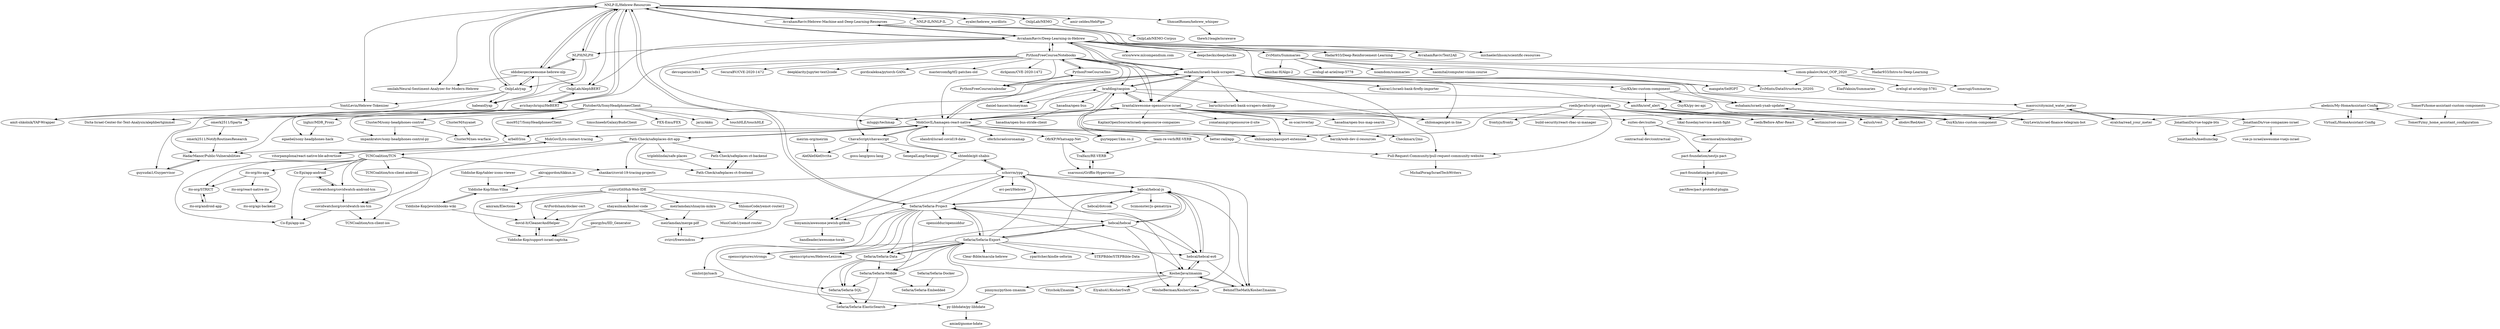 digraph G {
"NNLP-IL/Hebrew-Resources" -> "NLPH/NLPH"
"NNLP-IL/Hebrew-Resources" -> "iddoberger/awesome-hebrew-nlp"
"NNLP-IL/Hebrew-Resources" -> "OnlpLab/yap"
"NNLP-IL/Hebrew-Resources" -> "avichaychriqui/HeBERT"
"NNLP-IL/Hebrew-Resources" -> "NNLP-IL/NNLP-IL"
"NNLP-IL/Hebrew-Resources" -> "eyaler/hebrew_wordlists"
"NNLP-IL/Hebrew-Resources" -> "omilab/Neural-Sentiment-Analyzer-for-Modern-Hebrew"
"NNLP-IL/Hebrew-Resources" -> "OnlpLab/AlephBERT"
"NNLP-IL/Hebrew-Resources" -> "YontiLevin/Hebrew-Tokenizer"
"NNLP-IL/Hebrew-Resources" -> "AvrahamRaviv/Hebrew-Machine-and-Deep-Learning-Resources"
"NNLP-IL/Hebrew-Resources" -> "OnlpLab/NEMO"
"NNLP-IL/Hebrew-Resources" -> "Sefaria/Sefaria-Project"
"NNLP-IL/Hebrew-Resources" -> "amir-zeldes/HebPipe"
"NNLP-IL/Hebrew-Resources" -> "AvrahamRaviv/Deep-Learning-in-Hebrew"
"NNLP-IL/Hebrew-Resources" -> "ShmuelRonen/hebrew_whisper"
"hebcal/hebcal" -> "hebcal/hebcal-js"
"hebcal/hebcal" -> "MosheBerman/KosherCocoa"
"hebcal/hebcal" -> "Sefaria/Sefaria-Export"
"hebcal/hebcal" -> "Sefaria/Sefaria-Data"
"hebcal/hebcal" -> "hebcal/hebcal-es6"
"lzghzr/MDR_Proxy" -> "egaebel/sony-headphones-hack"
"brafdlog/caspion" -> "eshaham/israeli-bank-scrapers"
"brafdlog/caspion" -> "eshaham/israeli-ynab-updater"
"brafdlog/caspion" -> "daniel-hauser/moneyman"
"brafdlog/caspion" -> "shilomagen/passport-extension"
"brafdlog/caspion" -> "lirantal/awesome-opensource-israel"
"brafdlog/caspion" -> "hasadna/open-bus"
"brafdlog/caspion" -> "baruchiro/israeli-bank-scrapers-desktop"
"hebcal/hebcal-js" -> "hebcal/dotcom"
"hebcal/hebcal-js" -> "hebcal/hebcal"
"hebcal/hebcal-js" -> "hebcal/hebcal-es6"
"hebcal/hebcal-js" -> "Scimonster/js-gematriya"
"hebcal/hebcal-js" -> "Sefaria/Sefaria-Project"
"hebcal/hebcal-js" -> "BehindTheMath/KosherZmanim"
"lirantal/awesome-opensource-israel" -> "eshaham/israeli-bank-scrapers"
"lirantal/awesome-opensource-israel" -> "brafdlog/caspion"
"lirantal/awesome-opensource-israel" -> "hasadna/open-bus-map-search"
"lirantal/awesome-opensource-israel" -> "KaplanOpenSource/israeli-opensource-companies"
"lirantal/awesome-opensource-israel" -> "shilomagen/passport-extension"
"lirantal/awesome-opensource-israel" -> "yonatanmgr/opensource-il-site"
"lirantal/awesome-opensource-israel" -> "os-scar/overlay"
"lirantal/awesome-opensource-israel" -> "MohGovIL/hamagen-react-native"
"lirantal/awesome-opensource-israel" -> "guytepper/1km.co.il"
"lirantal/awesome-opensource-israel" -> "suites-dev/suites"
"lirantal/awesome-opensource-israel" -> "JonathanDn/vue-companies-israel"
"lirantal/awesome-opensource-israel" -> "shilomagen/get-in-line"
"lirantal/awesome-opensource-israel" -> "mluggy/techmap"
"lirantal/awesome-opensource-israel" -> "Pull-Request-Community/pull-request-community-website"
"shteeble/git-shabis" -> "schorrm/ypp"
"shteeble/git-shabis" -> "binyamin/awesome-jewish-github"
"Tralfazz/RE-VERB" -> "ssaroussi/Griffin-Hypervisor"
"VirtualL/HomeAssistant-Config" -> "abeksis/My-HomeAssistant-Config"
"abeksis/My-HomeAssistant-Config" -> "VirtualL/HomeAssistant-Config"
"abeksis/My-HomeAssistant-Config" -> "TomerFi/my_home_assistant_configuration"
"abeksis/My-HomeAssistant-Config" -> "abeksis/My-HomeAssistant-Config"
"abeksis/My-HomeAssistant-Config" -> "eyalcha/read_your_meter"
"ChavaScript/chavascript" -> "SenegalLang/Senegal" ["e"=1]
"ChavaScript/chavascript" -> "MohGovIL/hamagen-react-native"
"ChavaScript/chavascript" -> "gosu-lang/gosu-lang" ["e"=1]
"ChavaScript/chavascript" -> "shteeble/git-shabis"
"ChavaScript/chavascript" -> "AlefAlefAlef/ivrita"
"ZviMints/Summaries" -> "noamdom/summaries"
"ZviMints/Summaries" -> "naomital/computer-vision-course"
"ZviMints/Summaries" -> "ZviMints/DataStructures_2020S"
"ZviMints/Summaries" -> "amichai-H/Algo-2"
"ZviMints/Summaries" -> "erelsgl-at-ariel/oop-5778"
"ZviMints/Summaries" -> "simon-pikalov/Ariel_OOP_2020"
"GuyLewin/israel-finance-telegram-bot" -> "eshaham/israeli-ynab-updater"
"PythonFreeCourse/lms" -> "PythonFreeCourse/calendar"
"PythonFreeCourse/lms" -> "PythonFreeCourse/Notebooks"
"schorrm/ypp" -> "binyamin/awesome-jewish-github"
"schorrm/ypp" -> "shteeble/git-shabis"
"schorrm/ypp" -> "Yiddishe-Kop/Shas-Vilna"
"schorrm/ypp" -> "MosheBerman/KosherCocoa"
"schorrm/ypp" -> "KosherJava/zmanim"
"schorrm/ypp" -> "hebcal/hebcal-js"
"schorrm/ypp" -> "BehindTheMath/KosherZmanim"
"schorrm/ypp" -> "avi-perl/Hebrew"
"NLPH/NLPH" -> "iddoberger/awesome-hebrew-nlp"
"NLPH/NLPH" -> "NNLP-IL/Hebrew-Resources"
"NLPH/NLPH" -> "habeanf/yap"
"NLPH/NLPH" -> "OnlpLab/yap"
"OnlpLab/yap" -> "amit-shkolnik/YAP-Wrapper"
"OnlpLab/yap" -> "habeanf/yap"
"OnlpLab/yap" -> "iddoberger/awesome-hebrew-nlp"
"OnlpLab/yap" -> "YontiLevin/Hebrew-Tokenizer"
"OnlpLab/yap" -> "NNLP-IL/Hebrew-Resources"
"arbel03/os" -> "HadarManor/Public-Vulnerabilities"
"eshaham/israeli-ynab-updater" -> "GuyLewin/israel-finance-telegram-bot"
"team-re-verb/RE-VERB" -> "Tralfazz/RE-VERB"
"TomerFi/home-assistant-custom-components" -> "TomerFi/my_home_assistant_configuration"
"pinnymz/python-zmanim" -> "py-libhdate/py-libhdate"
"BehindTheMath/KosherZmanim" -> "KosherJava/zmanim"
"JonathanDn/vue-toggle-btn" -> "JonathanDn/mediumclap"
"YontiLevin/Hebrew-Tokenizer" -> "amit-shkolnik/YAP-Wrapper"
"ssaroussi/Griffin-Hypervisor" -> "Tralfazz/RE-VERB"
"Sefaria/Sefaria-Docker" -> "Sefaria/Sefaria-Embedded"
"Yiddishe-Kop/Shas-Vilna" -> "Yiddishe-Kop/jewishbooks-wiki"
"TCNCoalition/TCN" -> "ito-org/ito-app"
"TCNCoalition/TCN" -> "TCNCoalition/tcn-client-ios"
"TCNCoalition/TCN" -> "shankari/covid-19-tracing-projects"
"TCNCoalition/TCN" -> "Co-Epi/app-ios"
"TCNCoalition/TCN" -> "covidwatchorg/covidwatch-ios-tcn"
"TCNCoalition/TCN" -> "TCNCoalition/tcn-client-android"
"TCNCoalition/TCN" -> "ito-org/STRICT"
"TCNCoalition/TCN" -> "Co-Epi/app-android"
"TCNCoalition/TCN" -> "covidwatchorg/covidwatch-android-tcn"
"Sefaria/Sefaria-Project" -> "Sefaria/Sefaria-Export"
"Sefaria/Sefaria-Project" -> "Sefaria/Sefaria-Data"
"Sefaria/Sefaria-Project" -> "hebcal/hebcal-js"
"Sefaria/Sefaria-Project" -> "Sefaria/Sefaria-Mobile"
"Sefaria/Sefaria-Project" -> "hebcal/hebcal"
"Sefaria/Sefaria-Project" -> "KosherJava/zmanim"
"Sefaria/Sefaria-Project" -> "schorrm/ypp"
"Sefaria/Sefaria-Project" -> "openscriptures/strongs" ["e"=1]
"Sefaria/Sefaria-Project" -> "Sefaria/Sefaria-SQL"
"Sefaria/Sefaria-Project" -> "NNLP-IL/Hebrew-Resources"
"Sefaria/Sefaria-Project" -> "binyamin/awesome-jewish-github"
"Sefaria/Sefaria-Project" -> "hebcal/hebcal-es6"
"Sefaria/Sefaria-Project" -> "opensiddur/opensiddur"
"Sefaria/Sefaria-Project" -> "simlist/pyluach"
"Sefaria/Sefaria-Project" -> "openscriptures/HebrewLexicon" ["e"=1]
"binyamin/awesome-jewish-github" -> "bandleader/awesome-torah"
"Plutoberth/SonyHeadphonesClient" -> "mos9527/SonyHeadphonesClient"
"Plutoberth/SonyHeadphonesClient" -> "ClusterM/sony-headphones-control"
"Plutoberth/SonyHeadphonesClient" -> "impankratov/sony-headphones-control-py"
"Plutoberth/SonyHeadphonesClient" -> "HadarManor/Public-Vulnerabilities"
"Plutoberth/SonyHeadphonesClient" -> "timschneeb/GalaxyBudsClient" ["e"=1]
"Plutoberth/SonyHeadphonesClient" -> "lzghzr/MDR_Proxy"
"Plutoberth/SonyHeadphonesClient" -> "guysudai1/Guypervisor"
"Plutoberth/SonyHeadphonesClient" -> "egaebel/sony-headphones-hack"
"Plutoberth/SonyHeadphonesClient" -> "FEX-Emu/FEX" ["e"=1]
"Plutoberth/SonyHeadphonesClient" -> "jariz/Akku"
"Plutoberth/SonyHeadphonesClient" -> "MohGovIL/hamagen-react-native"
"Plutoberth/SonyHeadphonesClient" -> "omerk2511/Sparta"
"Plutoberth/SonyHeadphonesClient" -> "arbel03/os"
"Plutoberth/SonyHeadphonesClient" -> "touchHLE/touchHLE" ["e"=1]
"roeib/JavaScript-snippets" -> "roeib/Before-After-React"
"roeib/JavaScript-snippets" -> "Pull-Request-Community/pull-request-community-website"
"roeib/JavaScript-snippets" -> "MohGovIL/hamagen-react-native"
"roeib/JavaScript-snippets" -> "JonathanDn/vue-companies-israel"
"roeib/JavaScript-snippets" -> "testimio/root-cause"
"roeib/JavaScript-snippets" -> "ealush/vest" ["e"=1]
"roeib/JavaScript-snippets" -> "frontyjs/fronty"
"roeib/JavaScript-snippets" -> "build-security/react-rbac-ui-manager"
"roeib/JavaScript-snippets" -> "barzik/web-dev-il-resources"
"roeib/JavaScript-snippets" -> "tikal-fuseday/service-mesh-fight" ["e"=1]
"MohGovIL/hamagen-react-native" -> "eshaham/israeli-bank-scrapers"
"MohGovIL/hamagen-react-native" -> "ChavaScript/chavascript"
"MohGovIL/hamagen-react-native" -> "brafdlog/caspion"
"MohGovIL/hamagen-react-native" -> "Path-Check/safeplaces-dct-app"
"MohGovIL/hamagen-react-native" -> "idandrd/israel-covid19-data"
"MohGovIL/hamagen-react-native" -> "shilomagen/passport-extension"
"MohGovIL/hamagen-react-native" -> "guytepper/1km.co.il"
"MohGovIL/hamagen-react-native" -> "lirantal/awesome-opensource-israel"
"MohGovIL/hamagen-react-native" -> "shteeble/git-shabis"
"MohGovIL/hamagen-react-native" -> "oferb/israelcoronamap"
"MohGovIL/hamagen-react-native" -> "better-rail/app"
"MohGovIL/hamagen-react-native" -> "barzik/web-dev-il-resources"
"MohGovIL/hamagen-react-native" -> "MohGovIL/rn-contact-tracing"
"MohGovIL/hamagen-react-native" -> "arbel03/os"
"MohGovIL/hamagen-react-native" -> "OfirKP/Whatsapp-Net"
"hebcal/hebcal-es6" -> "hebcal/hebcal-js"
"hebcal/hebcal-es6" -> "KosherJava/zmanim"
"hebcal/hebcal-es6" -> "BehindTheMath/KosherZmanim"
"maorcc/citymind_water_meter" -> "eyalcha/read_your_meter"
"maorcc/citymind_water_meter" -> "GuyKh/ims-custom-component"
"shayaulman/kosher-code" -> "meirlamdan/merge-pdf"
"shayaulman/kosher-code" -> "dovid-lt/CleanerAndHelper"
"MohGovIL/rn-contact-tracing" -> "vitorpamplona/react-native-ble-advertiser"
"ClusterM/sony-headphones-control" -> "impankratov/sony-headphones-control-py"
"ClusterM/sony-headphones-control" -> "ClusterM/nes-warface"
"covidwatchorg/covidwatch-android-tcn" -> "Co-Epi/app-android"
"covidwatchorg/covidwatch-android-tcn" -> "covidwatchorg/covidwatch-ios-tcn"
"simon-pikalov/Ariel_OOP_2020" -> "erelsgl-at-ariel/cpp-5781"
"simon-pikalov/Ariel_OOP_2020" -> "ZviMints/DataStructures_2020S"
"simon-pikalov/Ariel_OOP_2020" -> "omerugi/Summaries"
"simon-pikalov/Ariel_OOP_2020" -> "EladVaknin/Summaries"
"Path-Check/safeplaces-dct-app" -> "tripleblindai/safe-places"
"Path-Check/safeplaces-dct-app" -> "Path-Check/safeplaces-ct-frontend"
"Path-Check/safeplaces-dct-app" -> "Path-Check/safeplaces-ct-backend"
"Path-Check/safeplaces-dct-app" -> "TCNCoalition/TCN"
"Path-Check/safeplaces-dct-app" -> "MohGovIL/hamagen-react-native"
"Path-Check/safeplaces-dct-app" -> "shankari/covid-19-tracing-projects"
"Path-Check/safeplaces-dct-app" -> "covidwatchorg/covidwatch-ios-tcn"
"tripleblindai/safe-places" -> "Path-Check/safeplaces-ct-frontend"
"Path-Check/safeplaces-ct-frontend" -> "Path-Check/safeplaces-ct-backend"
"Yiddishe-Kop/jewishbooks-wiki" -> "Yiddishe-Kop/Shas-Vilna"
"Yiddishe-Kop/jewishbooks-wiki" -> "dovid-lt/CleanerAndHelper"
"omerk2511/Sparta" -> "HadarManor/Public-Vulnerabilities"
"omerk2511/Sparta" -> "omerk2511/NotifyRoutinesResearch"
"eyalcha/read_your_meter" -> "maorcc/citymind_water_meter"
"vitorpamplona/react-native-ble-advertiser" -> "MohGovIL/rn-contact-tracing"
"covidwatchorg/covidwatch-ios-tcn" -> "Co-Epi/app-ios"
"covidwatchorg/covidwatch-ios-tcn" -> "TCNCoalition/tcn-client-ios"
"simlist/pyluach" -> "py-libhdate/py-libhdate"
"Yiddishe-Kop/tabler-icons-viewer" -> "Yiddishe-Kop/Shas-Vilna"
"MusiCode1/yemot-router" -> "ShlomoCode/yemot-router2"
"OfirKP/Whatsapp-Net" -> "Tralfazz/RE-VERB"
"OfirKP/Whatsapp-Net" -> "ssaroussi/Griffin-Hypervisor"
"HadarManor/Public-Vulnerabilities" -> "guysudai1/Guypervisor"
"ito-org/ito-app" -> "ito-org/react-native-ito"
"ito-org/ito-app" -> "ito-org/api-backend"
"ito-org/ito-app" -> "ito-org/STRICT"
"omerk2511/NotifyRoutinesResearch" -> "HadarManor/Public-Vulnerabilities"
"georgybu/IID_Generator" -> "Yiddishe-Kop/support-israel-captcha"
"ito-org/android-app" -> "ito-org/STRICT"
"ito-org/STRICT" -> "ito-org/android-app"
"Co-Epi/app-android" -> "covidwatchorg/covidwatch-android-tcn"
"Co-Epi/app-android" -> "Co-Epi/app-ios"
"guysudai1/Guypervisor" -> "HadarManor/Public-Vulnerabilities"
"Path-Check/safeplaces-ct-backend" -> "Path-Check/safeplaces-ct-frontend"
"ito-org/react-native-ito" -> "ito-org/api-backend"
"zvizvi/GitHub-Web-IDE" -> "shayaulman/kosher-code"
"zvizvi/GitHub-Web-IDE" -> "dovid-lt/CleanerAndHelper"
"zvizvi/GitHub-Web-IDE" -> "Yiddishe-Kop/support-israel-captcha"
"zvizvi/GitHub-Web-IDE" -> "zvizvi/freewindcss"
"zvizvi/GitHub-Web-IDE" -> "meirlamdan/shnayim-mikra"
"zvizvi/GitHub-Web-IDE" -> "ShlomoCode/yemot-router2"
"zvizvi/GitHub-Web-IDE" -> "amiram/Elections"
"AvrahamRaviv/Deep-Learning-in-Hebrew" -> "AvrahamRaviv/Hebrew-Machine-and-Deep-Learning-Resources"
"AvrahamRaviv/Deep-Learning-in-Hebrew" -> "PythonFreeCourse/Notebooks"
"AvrahamRaviv/Deep-Learning-in-Hebrew" -> "NNLP-IL/Hebrew-Resources"
"AvrahamRaviv/Deep-Learning-in-Hebrew" -> "avichaychriqui/HeBERT"
"AvrahamRaviv/Deep-Learning-in-Hebrew" -> "ZviMints/Summaries"
"AvrahamRaviv/Deep-Learning-in-Hebrew" -> "eshaham/israeli-bank-scrapers"
"AvrahamRaviv/Deep-Learning-in-Hebrew" -> "NLPH/NLPH"
"AvrahamRaviv/Deep-Learning-in-Hebrew" -> "lirantal/awesome-opensource-israel"
"AvrahamRaviv/Deep-Learning-in-Hebrew" -> "orico/www.mlcompendium.com" ["e"=1]
"AvrahamRaviv/Deep-Learning-in-Hebrew" -> "deepchecks/deepchecks" ["e"=1]
"AvrahamRaviv/Deep-Learning-in-Hebrew" -> "AvrahamRaviv/Text2All"
"AvrahamRaviv/Deep-Learning-in-Hebrew" -> "mangate/SelfGPT"
"AvrahamRaviv/Deep-Learning-in-Hebrew" -> "michaelerlihson/scientific-resources"
"AvrahamRaviv/Deep-Learning-in-Hebrew" -> "OnlpLab/AlephBERT"
"AvrahamRaviv/Deep-Learning-in-Hebrew" -> "Hadar933/Deep-Reinforcement-Learning"
"pact-foundation/nestjs-pact" -> "pact-foundation/pact-plugins"
"JonathanDn/vue-companies-israel" -> "vue-js-israel/awesome-vuejs-israel"
"JonathanDn/vue-companies-israel" -> "JonathanDn/mediumclap"
"better-rail/app" -> "Pull-Request-Community/pull-request-community-website"
"omermorad/mockingbird" -> "pact-foundation/nestjs-pact"
"avichaychriqui/HeBERT" -> "OnlpLab/AlephBERT"
"avichaychriqui/HeBERT" -> "Dicta-Israel-Center-for-Text-Analysis/alephbertgimmel"
"avichaychriqui/HeBERT" -> "NNLP-IL/Hebrew-Resources"
"OnlpLab/AlephBERT" -> "avichaychriqui/HeBERT"
"OnlpLab/AlephBERT" -> "Dicta-Israel-Center-for-Text-Analysis/alephbertgimmel"
"PythonFreeCourse/calendar" -> "PythonFreeCourse/lms"
"OnlpLab/NEMO" -> "OnlpLab/NEMO-Corpus"
"Pull-Request-Community/pull-request-community-website" -> "MichalPorag/IsraelTechWriters"
"dovid-lt/CleanerAndHelper" -> "Yiddishe-Kop/support-israel-captcha"
"pact-foundation/pact-plugins" -> "pactflow/pact-protobuf-plugin"
"Sefaria/Sefaria-Export" -> "Sefaria/Sefaria-Project"
"Sefaria/Sefaria-Export" -> "Sefaria/Sefaria-Data"
"Sefaria/Sefaria-Export" -> "Sefaria/Sefaria-SQL"
"Sefaria/Sefaria-Export" -> "hebcal/hebcal"
"Sefaria/Sefaria-Export" -> "KosherJava/zmanim"
"Sefaria/Sefaria-Export" -> "openscriptures/strongs" ["e"=1]
"Sefaria/Sefaria-Export" -> "hebcal/hebcal-js"
"Sefaria/Sefaria-Export" -> "Sefaria/Sefaria-Mobile"
"Sefaria/Sefaria-Export" -> "Clear-Bible/macula-hebrew" ["e"=1]
"Sefaria/Sefaria-Export" -> "schorrm/ypp"
"Sefaria/Sefaria-Export" -> "openscriptures/HebrewLexicon" ["e"=1]
"Sefaria/Sefaria-Export" -> "Sefaria/Sefaria-ElasticSearch"
"Sefaria/Sefaria-Export" -> "hebcal/hebcal-es6"
"Sefaria/Sefaria-Export" -> "yparitcher/kindle-seforim"
"Sefaria/Sefaria-Export" -> "STEPBible/STEPBible-Data" ["e"=1]
"suites-dev/suites" -> "omermorad/mockingbird"
"suites-dev/suites" -> "contractual-dev/contractual"
"suites-dev/suites" -> "pact-foundation/nestjs-pact"
"KosherJava/zmanim" -> "BehindTheMath/KosherZmanim"
"KosherJava/zmanim" -> "MosheBerman/KosherCocoa"
"KosherJava/zmanim" -> "pinnymz/python-zmanim"
"KosherJava/zmanim" -> "Yitzchok/Zmanim"
"KosherJava/zmanim" -> "hebcal/hebcal-es6"
"KosherJava/zmanim" -> "Elyahu41/KosherSwift"
"Sefaria/Sefaria-SQL" -> "Sefaria/Sefaria-ElasticSearch"
"Sefaria/Sefaria-Mobile" -> "Sefaria/Sefaria-Embedded"
"Sefaria/Sefaria-Mobile" -> "Sefaria/Sefaria-ElasticSearch"
"Sefaria/Sefaria-Mobile" -> "Sefaria/Sefaria-SQL"
"zvizvi/freewindcss" -> "meirlamdan/merge-pdf"
"ClusterM/tuyanet" -> "ClusterM/nes-warface"
"pactflow/pact-protobuf-plugin" -> "pact-foundation/pact-plugins"
"AriFordsham/docker-cert" -> "dovid-lt/CleanerAndHelper"
"os-scar/overlay" -> "Checkmarx/2ms"
"AvrahamRaviv/Hebrew-Machine-and-Deep-Learning-Resources" -> "AvrahamRaviv/Deep-Learning-in-Hebrew"
"AvrahamRaviv/Hebrew-Machine-and-Deep-Learning-Resources" -> "Hadar933/Deep-Reinforcement-Learning"
"AvrahamRaviv/Hebrew-Machine-and-Deep-Learning-Resources" -> "AvrahamRaviv/Text2All"
"AvrahamRaviv/Hebrew-Machine-and-Deep-Learning-Resources" -> "NNLP-IL/Hebrew-Resources"
"AvrahamRaviv/Hebrew-Machine-and-Deep-Learning-Resources" -> "michaelerlihson/scientific-resources"
"Sefaria/Sefaria-Data" -> "Sefaria/Sefaria-SQL"
"Sefaria/Sefaria-Data" -> "Sefaria/Sefaria-Export"
"Sefaria/Sefaria-Data" -> "Sefaria/Sefaria-ElasticSearch"
"Sefaria/Sefaria-Data" -> "Sefaria/Sefaria-Mobile"
"Hadar933/Deep-Reinforcement-Learning" -> "Hadar933/Intro-to-Deep-Learning"
"GuyKh/ims-custom-component" -> "amitfin/oref_alert"
"py-libhdate/py-libhdate" -> "amiad/gnome-hdate"
"meirlamdan/merge-pdf" -> "zvizvi/freewindcss"
"ShlomoCode/yemot-router2" -> "MusiCode1/yemot-router"
"hasadna/open-bus" -> "hasadna/open-bus-stride-client"
"shilomagen/passport-extension" -> "brafdlog/caspion"
"akivajgordon/tikkun.io" -> "Yiddishe-Kop/Shas-Vilna"
"meirlamdan/shnayim-mikra" -> "meirlamdan/merge-pdf"
"meirlamdan/shnayim-mikra" -> "Yiddishe-Kop/support-israel-captcha"
"GuyKh/iec-custom-component" -> "GuyKh/ims-custom-component"
"GuyKh/iec-custom-component" -> "GuyKh/py-iec-api"
"GuyKh/iec-custom-component" -> "amitfin/oref_alert"
"GuyKh/iec-custom-component" -> "maorcc/citymind_water_meter"
"amitfin/oref_alert" -> "GuyKh/ims-custom-component"
"amitfin/oref_alert" -> "idodov/RedAlert"
"ShmuelRonen/hebrew_whisper" -> "thewh1teagle/israwave"
"Yiddishe-Kop/support-israel-captcha" -> "dovid-lt/CleanerAndHelper"
"PythonFreeCourse/Notebooks" -> "PythonFreeCourse/lms"
"PythonFreeCourse/Notebooks" -> "AvrahamRaviv/Deep-Learning-in-Hebrew"
"PythonFreeCourse/Notebooks" -> "PythonFreeCourse/calendar"
"PythonFreeCourse/Notebooks" -> "devsuperior/sds1" ["e"=1]
"PythonFreeCourse/Notebooks" -> "SecuraBV/CVE-2020-1472" ["e"=1]
"PythonFreeCourse/Notebooks" -> "lirantal/awesome-opensource-israel"
"PythonFreeCourse/Notebooks" -> "MohGovIL/hamagen-react-native"
"PythonFreeCourse/Notebooks" -> "deepklarity/jupyter-text2code" ["e"=1]
"PythonFreeCourse/Notebooks" -> "brafdlog/caspion"
"PythonFreeCourse/Notebooks" -> "gordicaleksa/pytorch-GANs" ["e"=1]
"PythonFreeCourse/Notebooks" -> "eshaham/israeli-bank-scrapers"
"PythonFreeCourse/Notebooks" -> "mastercomfig/tf2-patches-old" ["e"=1]
"PythonFreeCourse/Notebooks" -> "mluggy/techmap"
"PythonFreeCourse/Notebooks" -> "dirkjanm/CVE-2020-1472" ["e"=1]
"PythonFreeCourse/Notebooks" -> "shilomagen/get-in-line"
"iddoberger/awesome-hebrew-nlp" -> "NLPH/NLPH"
"iddoberger/awesome-hebrew-nlp" -> "habeanf/yap"
"iddoberger/awesome-hebrew-nlp" -> "OnlpLab/yap"
"iddoberger/awesome-hebrew-nlp" -> "NNLP-IL/Hebrew-Resources"
"iddoberger/awesome-hebrew-nlp" -> "OnlpLab/AlephBERT"
"iddoberger/awesome-hebrew-nlp" -> "omilab/Neural-Sentiment-Analyzer-for-Modern-Hebrew"
"eshaham/israeli-bank-scrapers" -> "brafdlog/caspion"
"eshaham/israeli-bank-scrapers" -> "eshaham/israeli-ynab-updater"
"eshaham/israeli-bank-scrapers" -> "lirantal/awesome-opensource-israel"
"eshaham/israeli-bank-scrapers" -> "GuyLewin/israel-finance-telegram-bot"
"eshaham/israeli-bank-scrapers" -> "daniel-hauser/moneyman"
"eshaham/israeli-bank-scrapers" -> "MohGovIL/hamagen-react-native"
"eshaham/israeli-bank-scrapers" -> "shilomagen/get-in-line"
"eshaham/israeli-bank-scrapers" -> "shilomagen/passport-extension"
"eshaham/israeli-bank-scrapers" -> "GuyKh/iec-custom-component"
"eshaham/israeli-bank-scrapers" -> "baruchiro/israeli-bank-scrapers-desktop"
"eshaham/israeli-bank-scrapers" -> "amitfin/oref_alert"
"eshaham/israeli-bank-scrapers" -> "ChavaScript/chavascript"
"eshaham/israeli-bank-scrapers" -> "mangate/SelfGPT"
"eshaham/israeli-bank-scrapers" -> "itairaz1/israeli-bank-firefly-importer"
"eshaham/israeli-bank-scrapers" -> "AvrahamRaviv/Deep-Learning-in-Hebrew"
"meirim-org/meirim" -> "AlefAlefAlef/ivrita"
"NNLP-IL/Hebrew-Resources" ["l"="36.948,18.056"]
"NLPH/NLPH" ["l"="36.96,18.029"]
"iddoberger/awesome-hebrew-nlp" ["l"="36.942,18.035"]
"OnlpLab/yap" ["l"="36.929,18.024"]
"avichaychriqui/HeBERT" ["l"="36.977,18.056"]
"NNLP-IL/NNLP-IL" ["l"="36.942,18.082"]
"eyaler/hebrew_wordlists" ["l"="36.95,18.011"]
"omilab/Neural-Sentiment-Analyzer-for-Modern-Hebrew" ["l"="36.922,18.051"]
"OnlpLab/AlephBERT" ["l"="36.973,18.042"]
"YontiLevin/Hebrew-Tokenizer" ["l"="36.915,18.032"]
"AvrahamRaviv/Hebrew-Machine-and-Deep-Learning-Resources" ["l"="36.994,18.039"]
"OnlpLab/NEMO" ["l"="36.899,18.035"]
"Sefaria/Sefaria-Project" ["l"="36.901,18.139"]
"amir-zeldes/HebPipe" ["l"="36.919,18.073"]
"AvrahamRaviv/Deep-Learning-in-Hebrew" ["l"="37.027,18.046"]
"ShmuelRonen/hebrew_whisper" ["l"="36.892,18.054"]
"hebcal/hebcal" ["l"="36.887,18.157"]
"hebcal/hebcal-js" ["l"="36.887,18.175"]
"MosheBerman/KosherCocoa" ["l"="36.904,18.184"]
"Sefaria/Sefaria-Export" ["l"="36.867,18.156"]
"Sefaria/Sefaria-Data" ["l"="36.865,18.139"]
"hebcal/hebcal-es6" ["l"="36.87,18.178"]
"lzghzr/MDR_Proxy" ["l"="37.344,18.112"]
"egaebel/sony-headphones-hack" ["l"="37.325,18.101"]
"brafdlog/caspion" ["l"="37.132,18.1"]
"eshaham/israeli-bank-scrapers" ["l"="37.108,18.091"]
"eshaham/israeli-ynab-updater" ["l"="37.152,18.087"]
"daniel-hauser/moneyman" ["l"="37.099,18.116"]
"shilomagen/passport-extension" ["l"="37.13,18.117"]
"lirantal/awesome-opensource-israel" ["l"="37.13,18.079"]
"hasadna/open-bus" ["l"="37.174,18.056"]
"baruchiro/israeli-bank-scrapers-desktop" ["l"="37.112,18.121"]
"hebcal/dotcom" ["l"="36.847,18.183"]
"Scimonster/js-gematriya" ["l"="36.855,18.197"]
"BehindTheMath/KosherZmanim" ["l"="36.898,18.198"]
"hasadna/open-bus-map-search" ["l"="37.14,18.031"]
"KaplanOpenSource/israeli-opensource-companies" ["l"="37.159,18.039"]
"yonatanmgr/opensource-il-site" ["l"="37.143,18.052"]
"os-scar/overlay" ["l"="37.067,18.117"]
"MohGovIL/hamagen-react-native" ["l"="37.147,18.141"]
"guytepper/1km.co.il" ["l"="37.157,18.11"]
"suites-dev/suites" ["l"="37.169,17.981"]
"JonathanDn/vue-companies-israel" ["l"="37.16,18.172"]
"shilomagen/get-in-line" ["l"="37.115,18.06"]
"mluggy/techmap" ["l"="37.116,18.036"]
"Pull-Request-Community/pull-request-community-website" ["l"="37.184,18.129"]
"shteeble/git-shabis" ["l"="37.01,18.17"]
"schorrm/ypp" ["l"="36.926,18.187"]
"binyamin/awesome-jewish-github" ["l"="36.953,18.167"]
"Tralfazz/RE-VERB" ["l"="37.267,18.176"]
"ssaroussi/Griffin-Hypervisor" ["l"="37.255,18.164"]
"VirtualL/HomeAssistant-Config" ["l"="37.362,18.183"]
"abeksis/My-HomeAssistant-Config" ["l"="37.347,18.164"]
"TomerFi/my_home_assistant_configuration" ["l"="37.386,18.174"]
"eyalcha/read_your_meter" ["l"="37.293,18.137"]
"ChavaScript/chavascript" ["l"="37.088,18.155"]
"SenegalLang/Senegal" ["l"="-22.249,-21.931"]
"gosu-lang/gosu-lang" ["l"="-22.235,-21.911"]
"AlefAlefAlef/ivrita" ["l"="37.065,18.191"]
"ZviMints/Summaries" ["l"="37.009,17.942"]
"noamdom/summaries" ["l"="37.007,17.919"]
"naomital/computer-vision-course" ["l"="37.023,17.918"]
"ZviMints/DataStructures_2020S" ["l"="36.99,17.914"]
"amichai-H/Algo-2" ["l"="36.983,17.935"]
"erelsgl-at-ariel/oop-5778" ["l"="37.033,17.931"]
"simon-pikalov/Ariel_OOP_2020" ["l"="36.992,17.893"]
"GuyLewin/israel-finance-telegram-bot" ["l"="37.147,18.071"]
"PythonFreeCourse/lms" ["l"="37.088,18.019"]
"PythonFreeCourse/calendar" ["l"="37.071,18.021"]
"PythonFreeCourse/Notebooks" ["l"="37.088,18.055"]
"Yiddishe-Kop/Shas-Vilna" ["l"="36.878,18.261"]
"KosherJava/zmanim" ["l"="36.882,18.194"]
"avi-perl/Hebrew" ["l"="36.943,18.214"]
"habeanf/yap" ["l"="36.933,18.005"]
"amit-shkolnik/YAP-Wrapper" ["l"="36.906,18.012"]
"arbel03/os" ["l"="37.241,18.1"]
"HadarManor/Public-Vulnerabilities" ["l"="37.276,18.067"]
"team-re-verb/RE-VERB" ["l"="37.295,18.191"]
"TomerFi/home-assistant-custom-components" ["l"="37.414,18.183"]
"pinnymz/python-zmanim" ["l"="36.894,18.225"]
"py-libhdate/py-libhdate" ["l"="36.916,18.214"]
"JonathanDn/vue-toggle-btn" ["l"="37.181,18.237"]
"JonathanDn/mediumclap" ["l"="37.17,18.21"]
"Sefaria/Sefaria-Docker" ["l"="36.803,18.109"]
"Sefaria/Sefaria-Embedded" ["l"="36.824,18.116"]
"Yiddishe-Kop/jewishbooks-wiki" ["l"="36.854,18.293"]
"TCNCoalition/TCN" ["l"="37.159,18.322"]
"ito-org/ito-app" ["l"="37.153,18.365"]
"TCNCoalition/tcn-client-ios" ["l"="37.145,18.311"]
"shankari/covid-19-tracing-projects" ["l"="37.146,18.288"]
"Co-Epi/app-ios" ["l"="37.179,18.315"]
"covidwatchorg/covidwatch-ios-tcn" ["l"="37.167,18.296"]
"TCNCoalition/tcn-client-android" ["l"="37.14,18.342"]
"ito-org/STRICT" ["l"="37.172,18.357"]
"Co-Epi/app-android" ["l"="37.184,18.337"]
"covidwatchorg/covidwatch-android-tcn" ["l"="37.191,18.32"]
"Sefaria/Sefaria-Mobile" ["l"="36.853,18.125"]
"openscriptures/strongs" ["l"="37.651,18.211"]
"Sefaria/Sefaria-SQL" ["l"="36.871,18.127"]
"opensiddur/opensiddur" ["l"="36.885,18.108"]
"simlist/pyluach" ["l"="36.921,18.17"]
"openscriptures/HebrewLexicon" ["l"="37.674,18.189"]
"bandleader/awesome-torah" ["l"="36.965,18.184"]
"Plutoberth/SonyHeadphonesClient" ["l"="37.296,18.086"]
"mos9527/SonyHeadphonesClient" ["l"="37.279,18.054"]
"ClusterM/sony-headphones-control" ["l"="37.34,18.048"]
"impankratov/sony-headphones-control-py" ["l"="37.329,18.067"]
"timschneeb/GalaxyBudsClient" ["l"="-52.086,9.111"]
"guysudai1/Guypervisor" ["l"="37.293,18.065"]
"FEX-Emu/FEX" ["l"="-13.776,0.874"]
"jariz/Akku" ["l"="37.374,18.075"]
"omerk2511/Sparta" ["l"="37.302,18.05"]
"touchHLE/touchHLE" ["l"="-13.885,1.109"]
"roeib/JavaScript-snippets" ["l"="37.207,18.193"]
"roeib/Before-After-React" ["l"="37.206,18.221"]
"testimio/root-cause" ["l"="37.255,18.24"]
"ealush/vest" ["l"="-3.964,-29.604"]
"frontyjs/fronty" ["l"="37.248,18.207"]
"build-security/react-rbac-ui-manager" ["l"="37.224,18.23"]
"barzik/web-dev-il-resources" ["l"="37.183,18.174"]
"tikal-fuseday/service-mesh-fight" ["l"="-1.398,-30.902"]
"Path-Check/safeplaces-dct-app" ["l"="37.146,18.245"]
"idandrd/israel-covid19-data" ["l"="37.128,18.167"]
"oferb/israelcoronamap" ["l"="37.17,18.152"]
"better-rail/app" ["l"="37.193,18.145"]
"MohGovIL/rn-contact-tracing" ["l"="37.119,18.188"]
"OfirKP/Whatsapp-Net" ["l"="37.225,18.159"]
"maorcc/citymind_water_meter" ["l"="37.254,18.117"]
"GuyKh/ims-custom-component" ["l"="37.22,18.091"]
"shayaulman/kosher-code" ["l"="36.796,18.359"]
"meirlamdan/merge-pdf" ["l"="36.769,18.367"]
"dovid-lt/CleanerAndHelper" ["l"="36.816,18.342"]
"vitorpamplona/react-native-ble-advertiser" ["l"="37.105,18.21"]
"ClusterM/nes-warface" ["l"="37.369,18.023"]
"erelsgl-at-ariel/cpp-5781" ["l"="37.003,17.873"]
"omerugi/Summaries" ["l"="36.972,17.88"]
"EladVaknin/Summaries" ["l"="36.984,17.868"]
"tripleblindai/safe-places" ["l"="37.118,18.271"]
"Path-Check/safeplaces-ct-frontend" ["l"="37.133,18.265"]
"Path-Check/safeplaces-ct-backend" ["l"="37.121,18.254"]
"omerk2511/NotifyRoutinesResearch" ["l"="37.288,18.035"]
"Yiddishe-Kop/tabler-icons-viewer" ["l"="36.882,18.284"]
"MusiCode1/yemot-router" ["l"="36.77,18.423"]
"ShlomoCode/yemot-router2" ["l"="36.779,18.406"]
"ito-org/react-native-ito" ["l"="37.157,18.389"]
"ito-org/api-backend" ["l"="37.142,18.385"]
"georgybu/IID_Generator" ["l"="36.775,18.333"]
"Yiddishe-Kop/support-israel-captcha" ["l"="36.796,18.347"]
"ito-org/android-app" ["l"="37.184,18.374"]
"zvizvi/GitHub-Web-IDE" ["l"="36.794,18.38"]
"zvizvi/freewindcss" ["l"="36.768,18.384"]
"meirlamdan/shnayim-mikra" ["l"="36.78,18.359"]
"amiram/Elections" ["l"="36.806,18.404"]
"orico/www.mlcompendium.com" ["l"="47.962,26.395"]
"deepchecks/deepchecks" ["l"="45.231,26.033"]
"AvrahamRaviv/Text2All" ["l"="37.003,18.07"]
"mangate/SelfGPT" ["l"="37.054,18.077"]
"michaelerlihson/scientific-resources" ["l"="37.016,18.021"]
"Hadar933/Deep-Reinforcement-Learning" ["l"="37.007,18.005"]
"pact-foundation/nestjs-pact" ["l"="37.197,17.945"]
"pact-foundation/pact-plugins" ["l"="37.213,17.919"]
"vue-js-israel/awesome-vuejs-israel" ["l"="37.152,18.198"]
"omermorad/mockingbird" ["l"="37.177,17.945"]
"Dicta-Israel-Center-for-Text-Analysis/alephbertgimmel" ["l"="36.977,18.025"]
"OnlpLab/NEMO-Corpus" ["l"="36.878,18.021"]
"MichalPorag/IsraelTechWriters" ["l"="37.214,18.128"]
"pactflow/pact-protobuf-plugin" ["l"="37.221,17.903"]
"Clear-Bible/macula-hebrew" ["l"="37.605,18.119"]
"Sefaria/Sefaria-ElasticSearch" ["l"="36.848,18.139"]
"yparitcher/kindle-seforim" ["l"="36.833,18.157"]
"STEPBible/STEPBible-Data" ["l"="37.634,18.197"]
"contractual-dev/contractual" ["l"="37.156,17.957"]
"Yitzchok/Zmanim" ["l"="36.855,18.218"]
"Elyahu41/KosherSwift" ["l"="36.872,18.218"]
"ClusterM/tuyanet" ["l"="37.391,18.005"]
"AriFordsham/docker-cert" ["l"="36.836,18.35"]
"Checkmarx/2ms" ["l"="37.038,18.136"]
"Hadar933/Intro-to-Deep-Learning" ["l"="37,17.978"]
"amitfin/oref_alert" ["l"="37.19,18.077"]
"amiad/gnome-hdate" ["l"="36.921,18.237"]
"hasadna/open-bus-stride-client" ["l"="37.189,18.035"]
"akivajgordon/tikkun.io" ["l"="36.855,18.273"]
"GuyKh/iec-custom-component" ["l"="37.198,18.096"]
"GuyKh/py-iec-api" ["l"="37.218,18.074"]
"idodov/RedAlert" ["l"="37.213,18.05"]
"thewh1teagle/israwave" ["l"="36.863,18.047"]
"devsuperior/sds1" ["l"="5.465,-19.71"]
"SecuraBV/CVE-2020-1472" ["l"="-46.852,-32.207"]
"deepklarity/jupyter-text2code" ["l"="47.981,26.527"]
"gordicaleksa/pytorch-GANs" ["l"="44.871,28.615"]
"mastercomfig/tf2-patches-old" ["l"="-55.994,16.897"]
"dirkjanm/CVE-2020-1472" ["l"="-46.879,-32.233"]
"itairaz1/israeli-bank-firefly-importer" ["l"="37.081,18.094"]
"meirim-org/meirim" ["l"="37.05,18.218"]
}